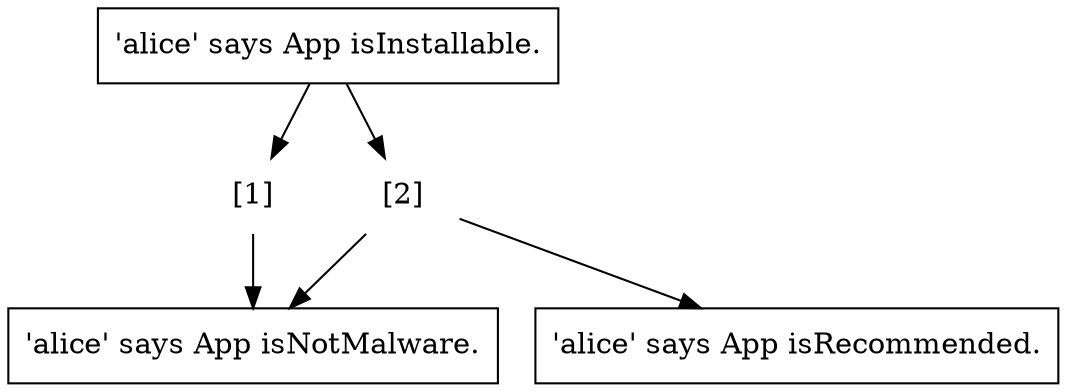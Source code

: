 digraph unreachability {
        aAiI [shape=box label="'alice' says App isInstallable."];
        aAiNM [shape=box label="'alice' says App isNotMalware."];
        aAiR [shape=box label="'alice' says App isRecommended."];

        paAiI_1 [shape=plaintext label="[1]"];
        paAiI_2 [shape=plaintext label="[2]"];

        aAiI -> paAiI_1;
        paAiI_1 -> aAiNM;

        aAiI -> paAiI_2;
        paAiI_2 -> aAiNM;
        paAiI_2 -> aAiR;
}